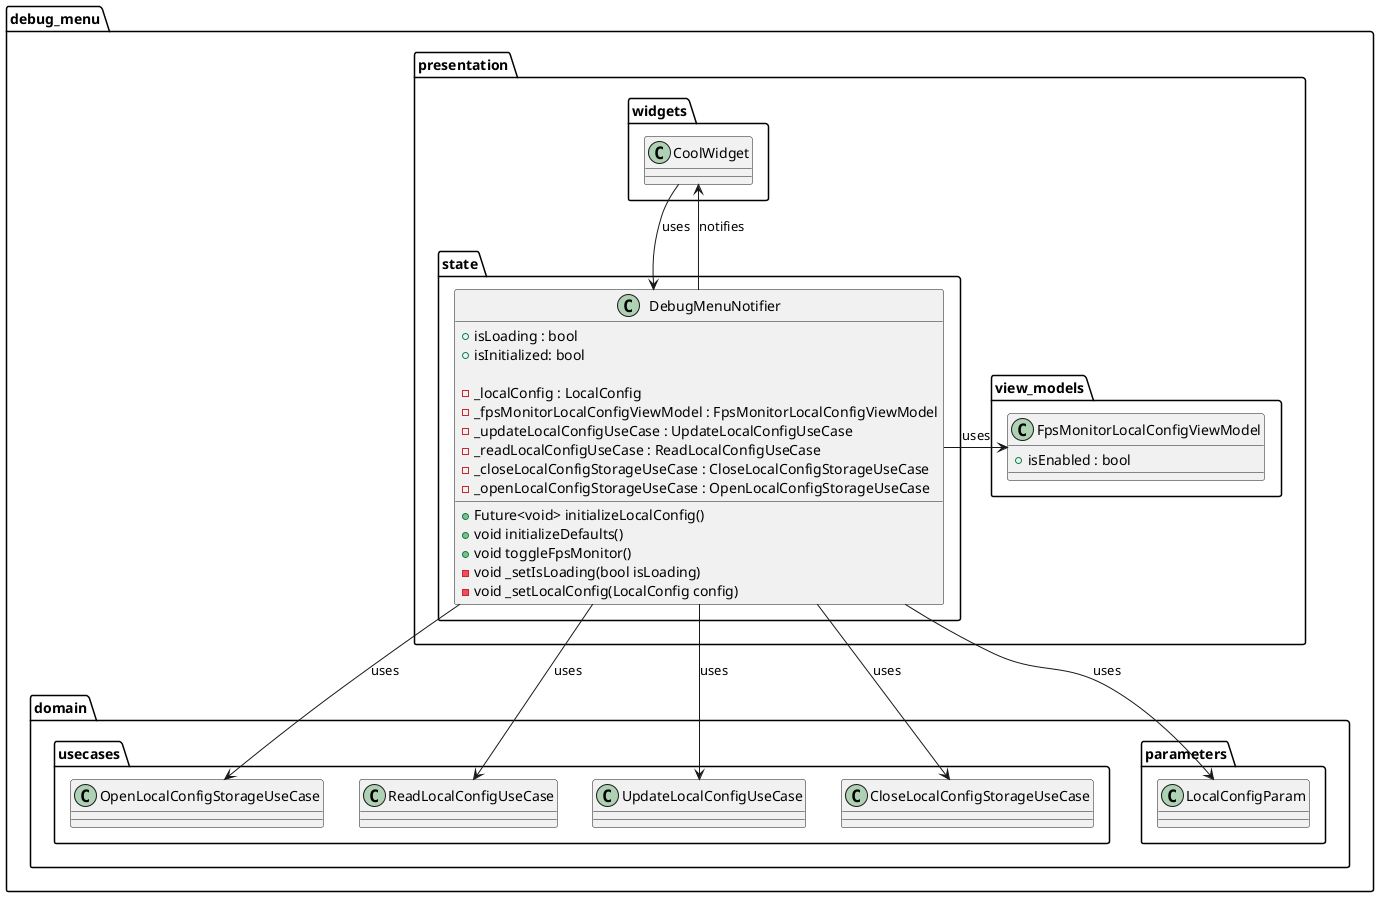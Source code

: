 @startuml debug_menu_presentation_layer_class_diagram

package debug_menu {
        package domain {
            package usecases {
                class OpenLocalConfigStorageUseCase {}

                class ReadLocalConfigUseCase {}

                class UpdateLocalConfigUseCase {}

                class CloseLocalConfigStorageUseCase {}
            }

            package parameters {
                class LocalConfigParam {}
            }
        }

        package presentation {
            package state {
                class DebugMenuNotifier {
                    + isLoading : bool
                    + isInitialized: bool

                    - _localConfig : LocalConfig
                    - _fpsMonitorLocalConfigViewModel : FpsMonitorLocalConfigViewModel
                    - _updateLocalConfigUseCase : UpdateLocalConfigUseCase
                    - _readLocalConfigUseCase : ReadLocalConfigUseCase
                    - _closeLocalConfigStorageUseCase : CloseLocalConfigStorageUseCase
                    - _openLocalConfigStorageUseCase : OpenLocalConfigStorageUseCase

                    + Future<void> initializeLocalConfig()
                    + void initializeDefaults()
                    + void toggleFpsMonitor()
                    - void _setIsLoading(bool isLoading)
                    - void _setLocalConfig(LocalConfig config)
                }
            }

            package view_models {
                class FpsMonitorLocalConfigViewModel {
                    + isEnabled : bool
                }
            }

            package widgets {
                class CoolWidget {}
            }
        }
}

DebugMenuNotifier -right-> FpsMonitorLocalConfigViewModel : uses
DebugMenuNotifier -down-> OpenLocalConfigStorageUseCase : uses
DebugMenuNotifier -down-> ReadLocalConfigUseCase : uses
DebugMenuNotifier -down-> UpdateLocalConfigUseCase : uses
DebugMenuNotifier -down-> CloseLocalConfigStorageUseCase : uses
DebugMenuNotifier -down-> LocalConfigParam : uses
OpenLocalConfigStorageUseCase -right[hidden]-> ReadLocalConfigUseCase
ReadLocalConfigUseCase -right[hidden]-> UpdateLocalConfigUseCase
UpdateLocalConfigUseCase -right[hidden]-> CloseLocalConfigStorageUseCase
CloseLocalConfigStorageUseCase -right[hidden]-> LocalConfigParam : uses

CoolWidget -down-> DebugMenuNotifier : uses
DebugMenuNotifier -up-> CoolWidget : notifies

@enduml
